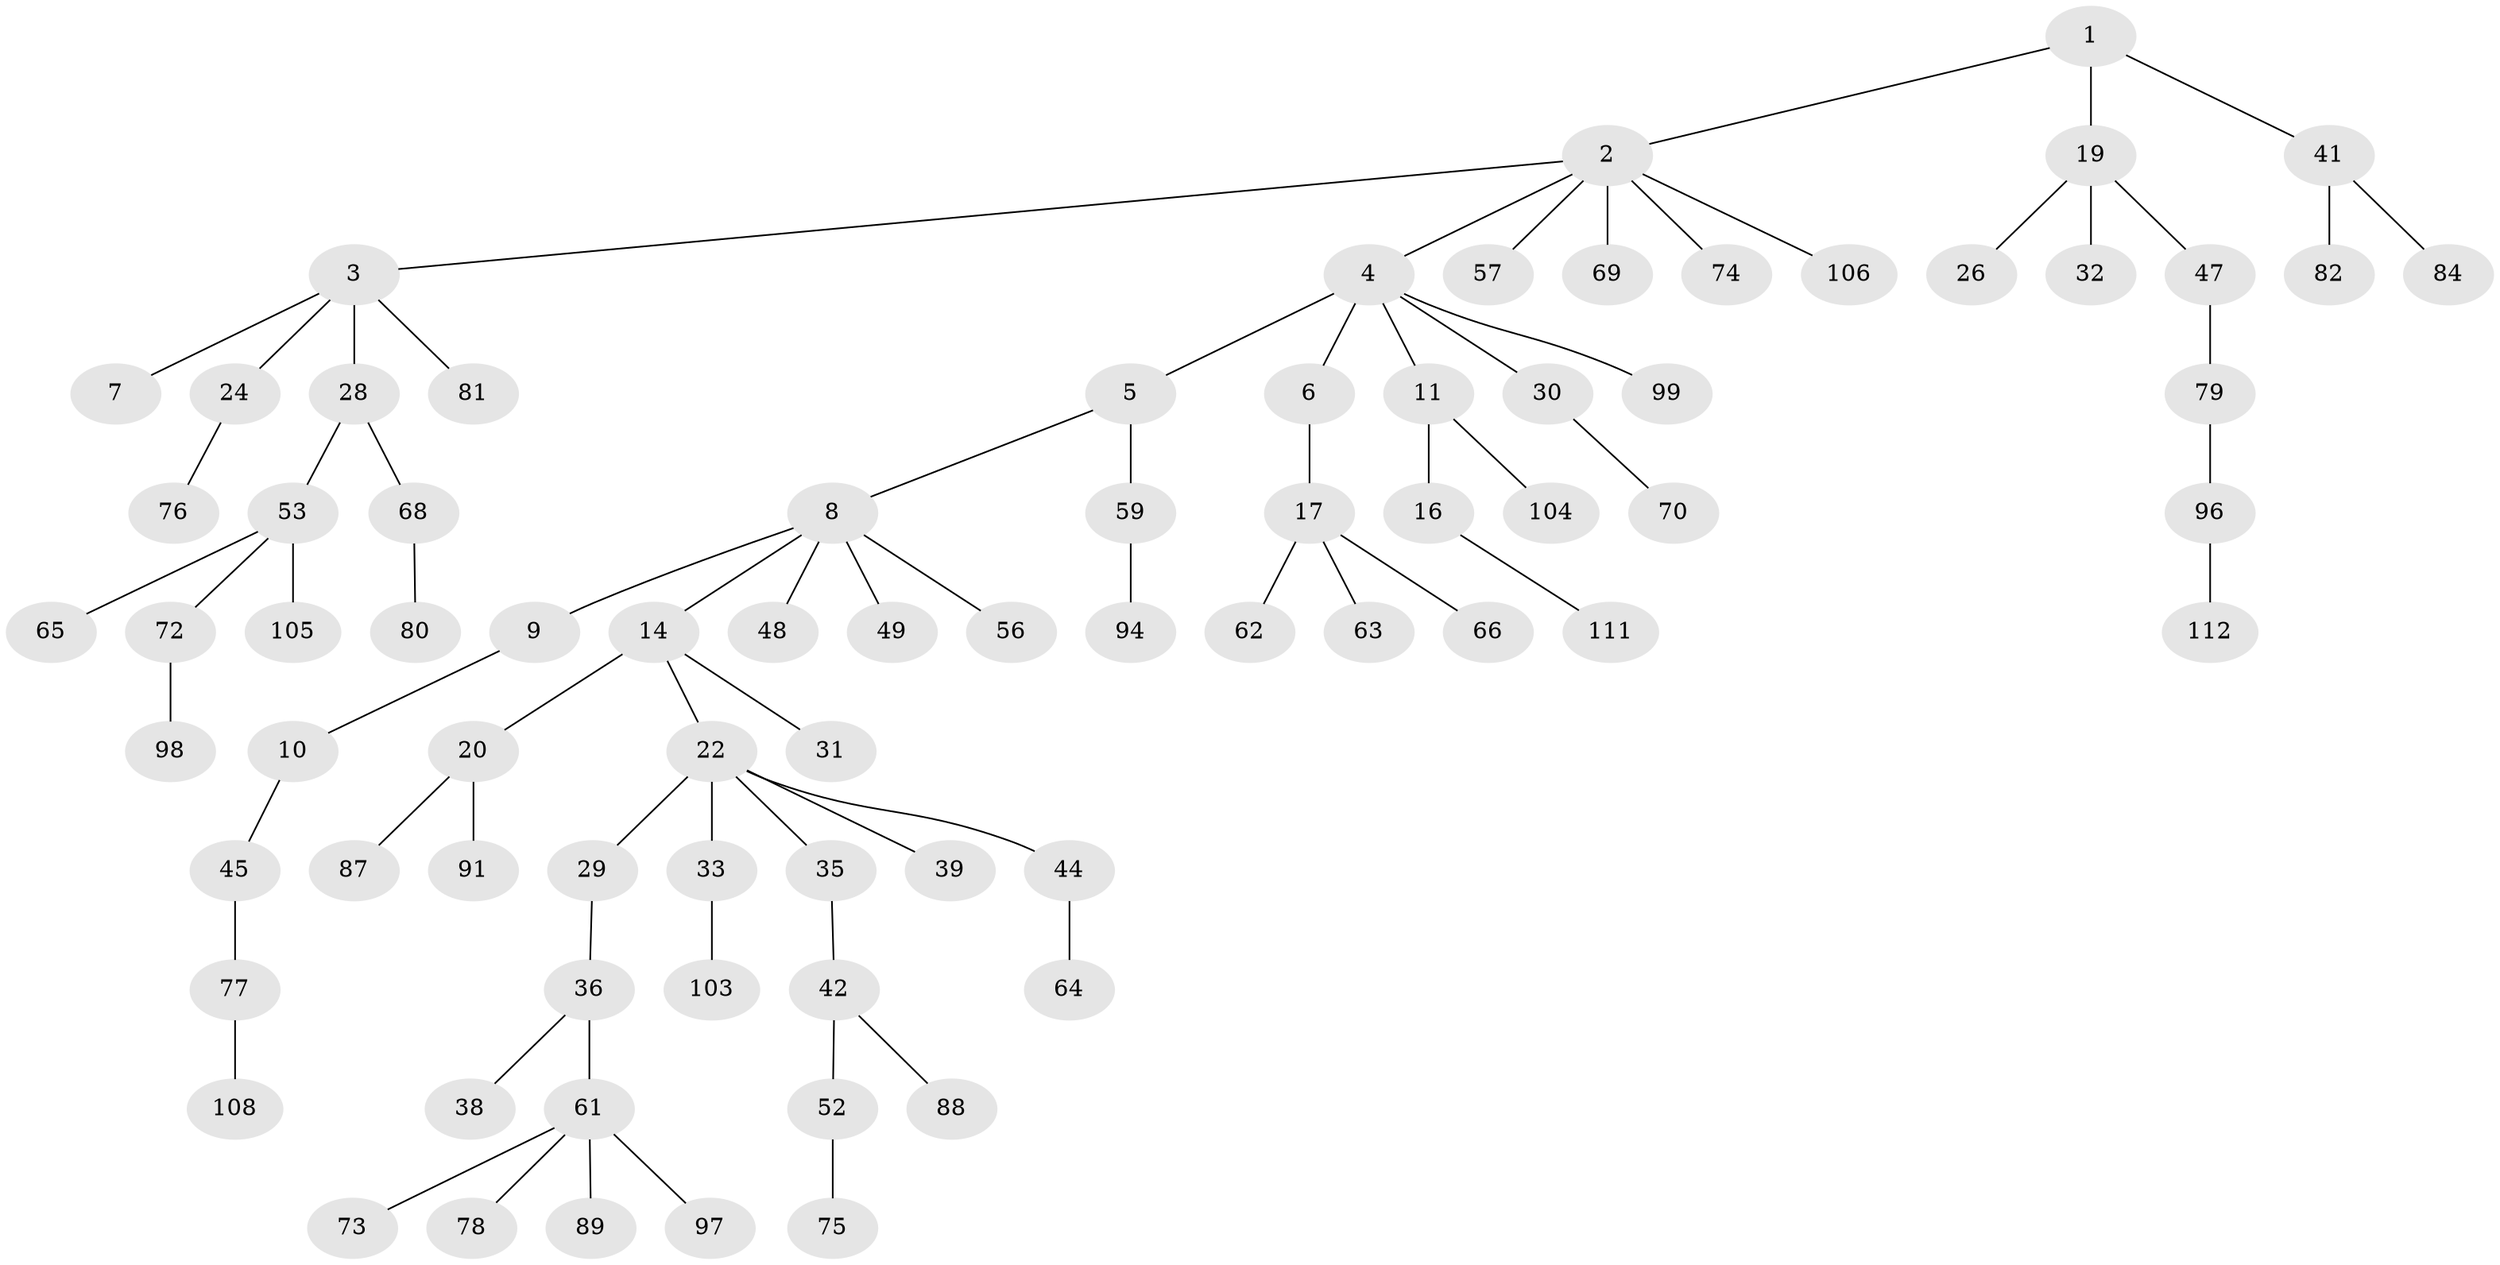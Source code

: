 // original degree distribution, {4: 0.08695652173913043, 7: 0.017391304347826087, 6: 0.008695652173913044, 2: 0.2608695652173913, 1: 0.48695652173913045, 3: 0.12173913043478261, 5: 0.017391304347826087}
// Generated by graph-tools (version 1.1) at 2025/42/03/06/25 10:42:04]
// undirected, 78 vertices, 77 edges
graph export_dot {
graph [start="1"]
  node [color=gray90,style=filled];
  1 [super="+12"];
  2 [super="+37"];
  3 [super="+23"];
  4 [super="+18"];
  5 [super="+34"];
  6 [super="+15"];
  7;
  8 [super="+60"];
  9;
  10 [super="+13"];
  11;
  14 [super="+102"];
  16 [super="+55"];
  17 [super="+21"];
  19;
  20 [super="+25"];
  22 [super="+27"];
  24 [super="+51"];
  26 [super="+43"];
  28 [super="+50"];
  29;
  30 [super="+58"];
  31 [super="+67"];
  32;
  33;
  35 [super="+40"];
  36 [super="+114"];
  38;
  39;
  41 [super="+46"];
  42 [super="+83"];
  44 [super="+101"];
  45 [super="+92"];
  47;
  48;
  49 [super="+86"];
  52;
  53 [super="+54"];
  56 [super="+109"];
  57 [super="+90"];
  59 [super="+93"];
  61;
  62 [super="+85"];
  63;
  64;
  65;
  66;
  68 [super="+71"];
  69;
  70;
  72;
  73;
  74;
  75 [super="+107"];
  76;
  77 [super="+95"];
  78 [super="+110"];
  79;
  80;
  81;
  82;
  84;
  87 [super="+113"];
  88;
  89;
  91;
  94;
  96 [super="+100"];
  97;
  98;
  99;
  103;
  104;
  105;
  106;
  108 [super="+115"];
  111;
  112;
  1 -- 2;
  1 -- 19;
  1 -- 41;
  2 -- 3;
  2 -- 4;
  2 -- 57;
  2 -- 74;
  2 -- 106;
  2 -- 69;
  3 -- 7;
  3 -- 28;
  3 -- 24;
  3 -- 81;
  4 -- 5;
  4 -- 6;
  4 -- 11;
  4 -- 99;
  4 -- 30;
  5 -- 8;
  5 -- 59;
  6 -- 17;
  8 -- 9;
  8 -- 14;
  8 -- 48;
  8 -- 49;
  8 -- 56;
  9 -- 10;
  10 -- 45;
  11 -- 16;
  11 -- 104;
  14 -- 20;
  14 -- 22;
  14 -- 31;
  16 -- 111;
  17 -- 62;
  17 -- 66;
  17 -- 63;
  19 -- 26;
  19 -- 32;
  19 -- 47;
  20 -- 91;
  20 -- 87;
  22 -- 33;
  22 -- 39;
  22 -- 35;
  22 -- 44;
  22 -- 29;
  24 -- 76;
  28 -- 68;
  28 -- 53;
  29 -- 36;
  30 -- 70;
  33 -- 103;
  35 -- 42;
  36 -- 38;
  36 -- 61;
  41 -- 82;
  41 -- 84;
  42 -- 52;
  42 -- 88;
  44 -- 64;
  45 -- 77;
  47 -- 79;
  52 -- 75;
  53 -- 65;
  53 -- 105;
  53 -- 72;
  59 -- 94;
  61 -- 73;
  61 -- 78;
  61 -- 89;
  61 -- 97;
  68 -- 80;
  72 -- 98;
  77 -- 108;
  79 -- 96;
  96 -- 112;
}
